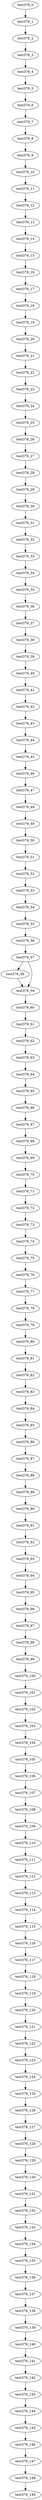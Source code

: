 digraph G {
test376_0->test376_1;
test376_1->test376_2;
test376_2->test376_3;
test376_3->test376_4;
test376_4->test376_5;
test376_5->test376_6;
test376_6->test376_7;
test376_7->test376_8;
test376_8->test376_9;
test376_9->test376_10;
test376_10->test376_11;
test376_11->test376_12;
test376_12->test376_13;
test376_13->test376_14;
test376_14->test376_15;
test376_15->test376_16;
test376_16->test376_17;
test376_17->test376_18;
test376_18->test376_19;
test376_19->test376_20;
test376_20->test376_21;
test376_21->test376_22;
test376_22->test376_23;
test376_23->test376_24;
test376_24->test376_25;
test376_25->test376_26;
test376_26->test376_27;
test376_27->test376_28;
test376_28->test376_29;
test376_29->test376_30;
test376_30->test376_31;
test376_31->test376_32;
test376_32->test376_33;
test376_33->test376_34;
test376_34->test376_35;
test376_35->test376_36;
test376_36->test376_37;
test376_37->test376_38;
test376_38->test376_39;
test376_39->test376_40;
test376_40->test376_41;
test376_41->test376_42;
test376_42->test376_43;
test376_43->test376_44;
test376_44->test376_45;
test376_45->test376_46;
test376_46->test376_47;
test376_47->test376_48;
test376_48->test376_49;
test376_49->test376_50;
test376_50->test376_51;
test376_51->test376_52;
test376_52->test376_53;
test376_53->test376_54;
test376_54->test376_55;
test376_55->test376_56;
test376_56->test376_57;
test376_57->test376_58;
test376_57->test376_59;
test376_58->test376_59;
test376_59->test376_60;
test376_60->test376_61;
test376_61->test376_62;
test376_62->test376_63;
test376_63->test376_64;
test376_64->test376_65;
test376_65->test376_66;
test376_66->test376_67;
test376_67->test376_68;
test376_68->test376_69;
test376_69->test376_70;
test376_70->test376_71;
test376_71->test376_72;
test376_72->test376_73;
test376_73->test376_74;
test376_74->test376_75;
test376_75->test376_76;
test376_76->test376_77;
test376_77->test376_78;
test376_78->test376_79;
test376_79->test376_80;
test376_80->test376_81;
test376_81->test376_82;
test376_82->test376_83;
test376_83->test376_84;
test376_84->test376_85;
test376_85->test376_86;
test376_86->test376_87;
test376_87->test376_88;
test376_88->test376_89;
test376_89->test376_90;
test376_90->test376_91;
test376_91->test376_92;
test376_92->test376_93;
test376_93->test376_94;
test376_94->test376_95;
test376_95->test376_96;
test376_96->test376_97;
test376_97->test376_98;
test376_98->test376_99;
test376_99->test376_100;
test376_100->test376_101;
test376_101->test376_102;
test376_102->test376_103;
test376_103->test376_104;
test376_104->test376_105;
test376_105->test376_106;
test376_106->test376_107;
test376_107->test376_108;
test376_108->test376_109;
test376_109->test376_110;
test376_110->test376_111;
test376_111->test376_112;
test376_112->test376_113;
test376_113->test376_114;
test376_114->test376_115;
test376_115->test376_116;
test376_116->test376_117;
test376_117->test376_118;
test376_118->test376_119;
test376_119->test376_120;
test376_120->test376_121;
test376_121->test376_122;
test376_122->test376_123;
test376_123->test376_124;
test376_124->test376_125;
test376_125->test376_126;
test376_126->test376_127;
test376_127->test376_128;
test376_128->test376_129;
test376_129->test376_130;
test376_130->test376_131;
test376_131->test376_132;
test376_132->test376_133;
test376_133->test376_134;
test376_134->test376_135;
test376_135->test376_136;
test376_136->test376_137;
test376_137->test376_138;
test376_138->test376_139;
test376_139->test376_140;
test376_140->test376_141;
test376_141->test376_142;
test376_142->test376_143;
test376_143->test376_144;
test376_144->test376_145;
test376_145->test376_146;
test376_146->test376_147;
test376_147->test376_148;
test376_148->test376_149;

}

